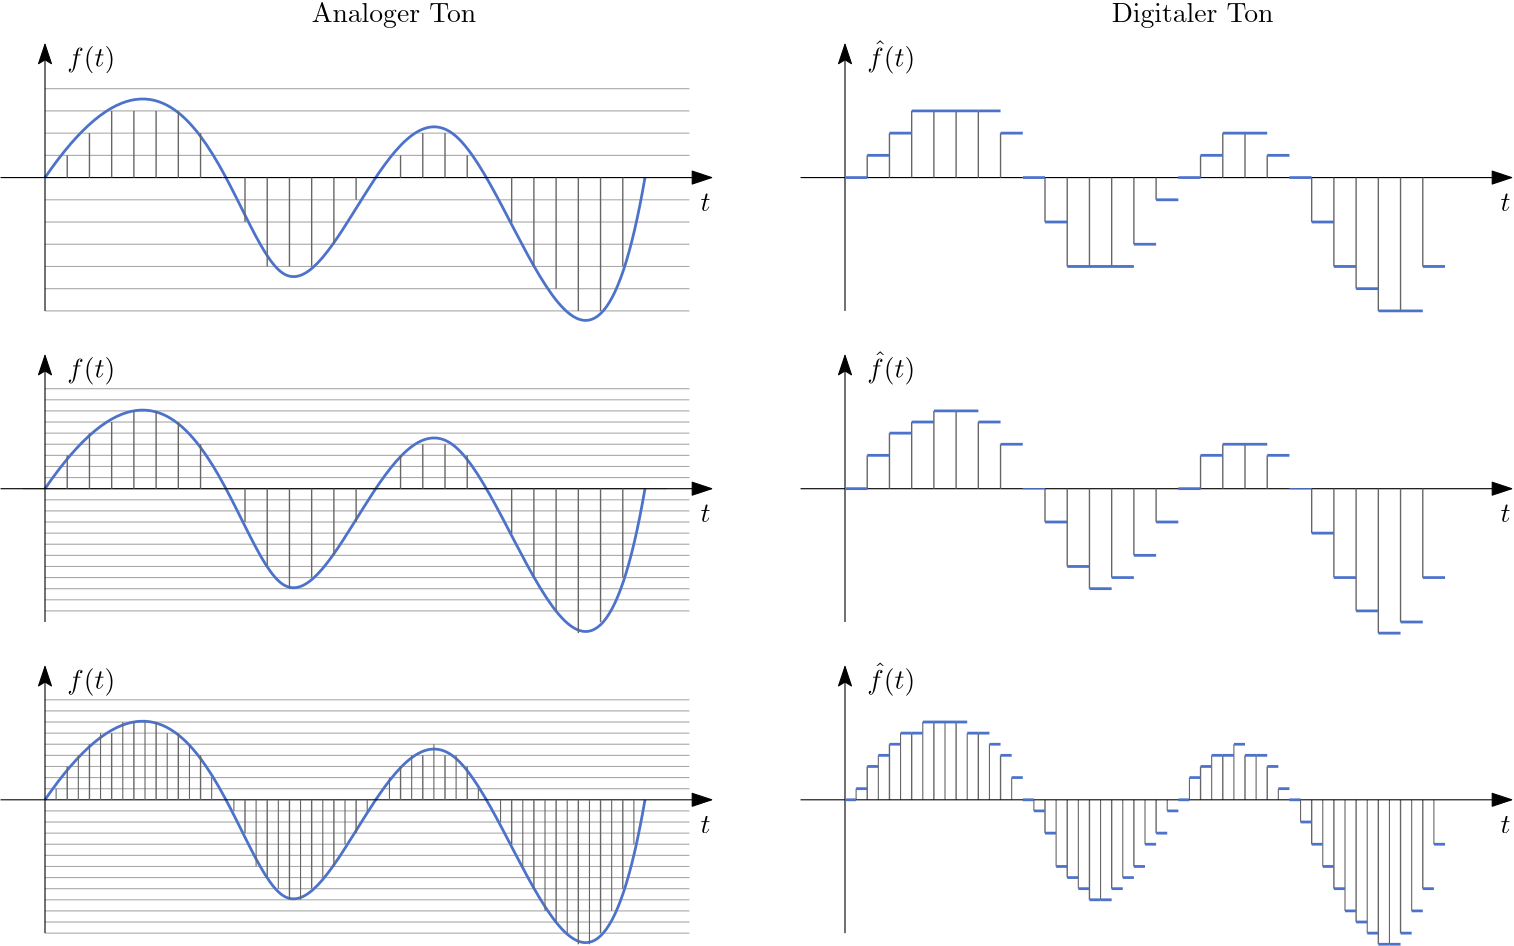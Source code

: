 <?xml version="1.0"?>
<!DOCTYPE ipe SYSTEM "ipe.dtd">
<ipe version="70212" creator="Ipe 7.2.13">
<info created="D:20210422192046" modified="D:20210422192046"/>
<ipestyle name="basic">
<symbol name="arrow/arc(spx)">
<path stroke="sym-stroke" fill="sym-stroke" pen="sym-pen">
0 0 m
-1 0.333 l
-1 -0.333 l
h
</path>
</symbol>
<symbol name="arrow/farc(spx)">
<path stroke="sym-stroke" fill="white" pen="sym-pen">
0 0 m
-1 0.333 l
-1 -0.333 l
h
</path>
</symbol>
<symbol name="arrow/ptarc(spx)">
<path stroke="sym-stroke" fill="sym-stroke" pen="sym-pen">
0 0 m
-1 0.333 l
-0.8 0 l
-1 -0.333 l
h
</path>
</symbol>
<symbol name="arrow/fptarc(spx)">
<path stroke="sym-stroke" fill="white" pen="sym-pen">
0 0 m
-1 0.333 l
-0.8 0 l
-1 -0.333 l
h
</path>
</symbol>
<symbol name="mark/circle(sx)" transformations="translations">
<path fill="sym-stroke">
0.6 0 0 0.6 0 0 e
0.4 0 0 0.4 0 0 e
</path>
</symbol>
<symbol name="mark/disk(sx)" transformations="translations">
<path fill="sym-stroke">
0.6 0 0 0.6 0 0 e
</path>
</symbol>
<symbol name="mark/fdisk(sfx)" transformations="translations">
<group>
<path fill="sym-fill">
0.5 0 0 0.5 0 0 e
</path>
<path fill="sym-stroke" fillrule="eofill">
0.6 0 0 0.6 0 0 e
0.4 0 0 0.4 0 0 e
</path>
</group>
</symbol>
<symbol name="mark/box(sx)" transformations="translations">
<path fill="sym-stroke" fillrule="eofill">
-0.6 -0.6 m
0.6 -0.6 l
0.6 0.6 l
-0.6 0.6 l
h
-0.4 -0.4 m
0.4 -0.4 l
0.4 0.4 l
-0.4 0.4 l
h
</path>
</symbol>
<symbol name="mark/square(sx)" transformations="translations">
<path fill="sym-stroke">
-0.6 -0.6 m
0.6 -0.6 l
0.6 0.6 l
-0.6 0.6 l
h
</path>
</symbol>
<symbol name="mark/fsquare(sfx)" transformations="translations">
<group>
<path fill="sym-fill">
-0.5 -0.5 m
0.5 -0.5 l
0.5 0.5 l
-0.5 0.5 l
h
</path>
<path fill="sym-stroke" fillrule="eofill">
-0.6 -0.6 m
0.6 -0.6 l
0.6 0.6 l
-0.6 0.6 l
h
-0.4 -0.4 m
0.4 -0.4 l
0.4 0.4 l
-0.4 0.4 l
h
</path>
</group>
</symbol>
<symbol name="mark/cross(sx)" transformations="translations">
<group>
<path fill="sym-stroke">
-0.43 -0.57 m
0.57 0.43 l
0.43 0.57 l
-0.57 -0.43 l
h
</path>
<path fill="sym-stroke">
-0.43 0.57 m
0.57 -0.43 l
0.43 -0.57 l
-0.57 0.43 l
h
</path>
</group>
</symbol>
<symbol name="arrow/fnormal(spx)">
<path stroke="sym-stroke" fill="white" pen="sym-pen">
0 0 m
-1 0.333 l
-1 -0.333 l
h
</path>
</symbol>
<symbol name="arrow/pointed(spx)">
<path stroke="sym-stroke" fill="sym-stroke" pen="sym-pen">
0 0 m
-1 0.333 l
-0.8 0 l
-1 -0.333 l
h
</path>
</symbol>
<symbol name="arrow/fpointed(spx)">
<path stroke="sym-stroke" fill="white" pen="sym-pen">
0 0 m
-1 0.333 l
-0.8 0 l
-1 -0.333 l
h
</path>
</symbol>
<symbol name="arrow/linear(spx)">
<path stroke="sym-stroke" pen="sym-pen">
-1 0.333 m
0 0 l
-1 -0.333 l
</path>
</symbol>
<symbol name="arrow/fdouble(spx)">
<path stroke="sym-stroke" fill="white" pen="sym-pen">
0 0 m
-1 0.333 l
-1 -0.333 l
h
-1 0 m
-2 0.333 l
-2 -0.333 l
h
</path>
</symbol>
<symbol name="arrow/double(spx)">
<path stroke="sym-stroke" fill="sym-stroke" pen="sym-pen">
0 0 m
-1 0.333 l
-1 -0.333 l
h
-1 0 m
-2 0.333 l
-2 -0.333 l
h
</path>
</symbol>
<pen name="heavier" value="0.8"/>
<pen name="fat" value="1.2"/>
<pen name="ultrafat" value="2"/>
<symbolsize name="large" value="5"/>
<symbolsize name="small" value="2"/>
<symbolsize name="tiny" value="1.1"/>
<arrowsize name="large" value="10"/>
<arrowsize name="small" value="5"/>
<arrowsize name="tiny" value="3"/>
<color name="sbblue" value="0.298 0.447 0.79"/>
<color name="sbgreen" value="0.333 0.658 0.407"/>
<color name="sborange" value="0.866 0.517 0.321"/>
<color name="sbred" value="0.768 0.305 0.321"/>
<color name="sbpurple" value="0.505 0.447 0.698"/>
<color name="red" value="1 0 0"/>
<color name="green" value="0 1 0"/>
<color name="blue" value="0 0 1"/>
<color name="yellow" value="1 1 0"/>
<color name="orange" value="1 0.647 0"/>
<color name="gold" value="1 0.843 0"/>
<color name="purple" value="0.627 0.125 0.941"/>
<color name="gray" value="0.745"/>
<color name="brown" value="0.647 0.165 0.165"/>
<color name="navy" value="0 0 0.502"/>
<color name="pink" value="1 0.753 0.796"/>
<color name="seagreen" value="0.18 0.545 0.341"/>
<color name="turquoise" value="0.251 0.878 0.816"/>
<color name="violet" value="0.933 0.51 0.933"/>
<color name="darkblue" value="0 0 0.545"/>
<color name="darkcyan" value="0 0.545 0.545"/>
<color name="darkgray" value="0.663"/>
<color name="verydarkgray" value="0.4"/>
<color name="darkgreen" value="0 0.392 0"/>
<color name="darkmagenta" value="0.545 0 0.545"/>
<color name="darkorange" value="1 0.549 0"/>
<color name="darkred" value="0.545 0 0"/>
<color name="lightblue" value="0.678 0.847 0.902"/>
<color name="lightcyan" value="0.878 1 1"/>
<color name="lightgray" value="0.827"/>
<color name="lightgreen" value="0.565 0.933 0.565"/>
<color name="lightyellow" value="1 1 0.878"/>
<dashstyle name="dashed" value="[4] 0"/>
<dashstyle name="dotted" value="[1 3] 0"/>
<dashstyle name="dash dotted" value="[4 2 1 2] 0"/>
<dashstyle name="dash dot dotted" value="[4 2 1 2 1 2] 0"/>
<textsize name="large" value="\large"/>
<textsize name="Large" value="\Large"/>
<textsize name="LARGE" value="\LARGE"/>
<textsize name="huge" value="\huge"/>
<textsize name="Huge" value="\Huge"/>
<textsize name="small" value="\small"/>
<textsize name="footnote" value="\footnotesize"/>
<textsize name="tiny" value="\tiny"/>
<textstyle name="center" begin="\begin{center}" end="\end{center}"/>
<textstyle name="itemize" begin="\begin{itemize}" end="\end{itemize}"/>
<textstyle name="item" begin="\begin{itemize}\item{}" end="\end{itemize}"/>
<gridsize name="4 pts" value="4"/>
<gridsize name="8 pts (~3 mm)" value="8"/>
<gridsize name="16 pts (~6 mm)" value="16"/>
<gridsize name="32 pts (~12 mm)" value="32"/>
<gridsize name="10 pts (~3.5 mm)" value="10"/>
<gridsize name="20 pts (~7 mm)" value="20"/>
<gridsize name="14 pts (~5 mm)" value="14"/>
<gridsize name="28 pts (~10 mm)" value="28"/>
<gridsize name="56 pts (~20 mm)" value="56"/>
<anglesize name="90 deg" value="90"/>
<anglesize name="60 deg" value="60"/>
<anglesize name="45 deg" value="45"/>
<anglesize name="30 deg" value="30"/>
<anglesize name="22.5 deg" value="22.5"/>
<opacity name="10%" value="0.1"/>
<opacity name="30%" value="0.3"/>
<opacity name="50%" value="0.5"/>
<opacity name="75%" value="0.75"/>
<tiling name="falling" angle="-60" step="4" width="1"/>
<tiling name="rising" angle="30" step="4" width="1"/>
</ipestyle>
<page>
<layer name="alpha"/>
<view layers="alpha" active="alpha"/>
<path layer="alpha" matrix="1 0 0 1 0 -224" stroke="darkgray">
16 752 m
248 752 l
</path>
<path matrix="1 0 0 1 0 -232" stroke="darkgray">
16 752 m
248 752 l
</path>
<path matrix="1 0 0 1 0 -240" stroke="darkgray">
16 752 m
248 752 l
</path>
<path matrix="1 0 0 1 0 -248" stroke="darkgray">
16 752 m
248 752 l
</path>
<path matrix="1 0 0 1 0 -264" stroke="darkgray">
16 752 m
248 752 l
</path>
<path matrix="1 0 0 1 0 -272" stroke="darkgray">
16 752 m
248 752 l
</path>
<path matrix="1 0 0 1 0 -280" stroke="darkgray">
16 752 m
248 752 l
</path>
<path matrix="1 0 0 1 0 -288" stroke="darkgray">
16 752 m
248 752 l
</path>
<path matrix="1 0 0 1 0 -296" stroke="darkgray">
16 752 m
248 752 l
</path>
<path matrix="1 0 0 1 0 -304" stroke="darkgray">
16 752 m
248 752 l
</path>
<path matrix="1 0 0 1 0 -220" stroke="darkgray">
16 752 m
248 752 l
</path>
<path matrix="1 0 0 1 0 -228" stroke="darkgray">
16 752 m
248 752 l
</path>
<path matrix="1 0 0 1 0 -236" stroke="darkgray">
16 752 m
248 752 l
</path>
<path matrix="1 0 0 1 0 -244" stroke="darkgray">
16 752 m
248 752 l
</path>
<path matrix="1 0 0 1 0 -260" stroke="darkgray">
16 752 m
248 752 l
</path>
<path matrix="1 0 0 1 0 -268" stroke="darkgray">
16 752 m
248 752 l
</path>
<path matrix="1 0 0 1 0 -276" stroke="darkgray">
16 752 m
248 752 l
</path>
<path matrix="1 0 0 1 0 -284" stroke="darkgray">
16 752 m
248 752 l
</path>
<path matrix="1 0 0 1 0 -292" stroke="darkgray">
16 752 m
248 752 l
</path>
<path matrix="1 0 0 1 0 -300" stroke="darkgray">
16 752 m
248 752 l
</path>
<path matrix="1 0 0 1 0 -252" stroke="darkgray">
16 752 m
248 752 l
</path>
<path stroke="darkgray">
16 752 m
248 752 l
</path>
<path matrix="1 0 0 1 0 -8" stroke="darkgray">
16 752 m
248 752 l
</path>
<path matrix="1 0 0 1 0 -16" stroke="darkgray">
16 752 m
248 752 l
</path>
<path matrix="1 0 0 1 0 -24" stroke="darkgray">
16 752 m
248 752 l
</path>
<path matrix="1 0 0 1 0 -40" stroke="darkgray">
16 752 m
248 752 l
</path>
<path matrix="1 0 0 1 0 -48" stroke="darkgray">
16 752 m
248 752 l
</path>
<path matrix="1 0 0 1 0 -56" stroke="darkgray">
16 752 m
248 752 l
</path>
<path matrix="1 0 0 1 0 -64" stroke="darkgray">
16 752 m
248 752 l
</path>
<path matrix="1 0 0 1 0 -72" stroke="darkgray">
16 752 m
248 752 l
</path>
<path matrix="1 0 0 1 0 -80" stroke="darkgray">
16 752 m
248 752 l
</path>
<path matrix="1 0 0 1 0 -112" stroke="darkgray">
16 752 m
248 752 l
</path>
<path matrix="1 0 0 1 0 -120" stroke="darkgray">
16 752 m
248 752 l
</path>
<path matrix="1 0 0 1 0 -128" stroke="darkgray">
16 752 m
248 752 l
</path>
<path matrix="1 0 0 1 0 -136" stroke="darkgray">
16 752 m
248 752 l
</path>
<path matrix="1 0 0 1 0 -152" stroke="darkgray">
16 752 m
248 752 l
</path>
<path matrix="1 0 0 1 0 -160" stroke="darkgray">
16 752 m
248 752 l
</path>
<path matrix="1 0 0 1 0 -168" stroke="darkgray">
16 752 m
248 752 l
</path>
<path matrix="1 0 0 1 0 -176" stroke="darkgray">
16 752 m
248 752 l
</path>
<path matrix="1 0 0 1 0 -184" stroke="darkgray">
16 752 m
248 752 l
</path>
<path matrix="1 0 0 1 -8 -144" stroke="darkgray">
16 752 m
248 752 l
</path>
<path matrix="1 0 0 1 0 -108" stroke="darkgray">
16 752 m
248 752 l
</path>
<path matrix="1 0 0 1 0 -116" stroke="darkgray">
16 752 m
248 752 l
</path>
<path matrix="1 0 0 1 0 -124" stroke="darkgray">
16 752 m
248 752 l
</path>
<path matrix="1 0 0 1 0 -132" stroke="darkgray">
16 752 m
248 752 l
</path>
<path matrix="1 0 0 1 0 -148" stroke="darkgray">
16 752 m
248 752 l
</path>
<path matrix="1 0 0 1 0 -156" stroke="darkgray">
16 752 m
248 752 l
</path>
<path matrix="1 0 0 1 0 -164" stroke="darkgray">
16 752 m
248 752 l
</path>
<path matrix="1 0 0 1 0 -172" stroke="darkgray">
16 752 m
248 752 l
</path>
<path matrix="1 0 0 1 0 -180" stroke="darkgray">
16 752 m
248 752 l
</path>
<path matrix="1 0 0 1 0 -188" stroke="darkgray">
16 752 m
248 752 l
</path>
<path matrix="1 0 0 1 0 -140" stroke="darkgray">
16 752 m
248 752 l
</path>
<path matrix="1 0 0 1 0 -112" stroke="sbblue" pen="1">
16 720 m
68 796
100 596
160 832
212 604
232 720 c
</path>
<path matrix="1 0 0 1 -64 -112" stroke="black" arrow="ptarc/normal">
80 672 m
80 768 l
</path>
<text matrix="1 0 0 1 -136 -112" transformations="translations" pos="388 708" stroke="black" type="label" width="3.598" height="6.128" depth="0" valign="baseline" style="math">t</text>
<text matrix="1 0 0 1 -64 -128" transformations="translations" pos="88 776" stroke="black" type="label" width="17.296" height="7.473" depth="2.49" valign="baseline" style="math">f(t)</text>
<path matrix="1 0 0 1 0 -112" stroke="black" arrow="normal/normal">
0 720 m
256 720 l
</path>
<path matrix="1 0 0 1 224 -112" stroke="black" arrow="ptarc/normal">
80 672 m
80 768 l
</path>
<text matrix="1 0 0 1 152 -112" transformations="translations" pos="388 708" stroke="black" type="label" width="3.598" height="6.128" depth="0" valign="baseline" style="math">t</text>
<text matrix="1 0 0 1 224 -128" transformations="translations" pos="88 776" stroke="black" type="label" width="17.296" height="9.548" depth="2.49" valign="baseline" style="math">\hat{f}(t)</text>
<path matrix="1 0 0 1 288 -112" stroke="black" arrow="normal/normal">
0 720 m
256 720 l
</path>
<text matrix="1 0 0 1 40 0" transformations="translations" pos="72 776" stroke="black" type="label" width="59.25" height="6.926" depth="1.93" valign="baseline">Analoger Ton</text>
<text matrix="1 0 0 1 328 0" transformations="translations" pos="72 776" stroke="black" type="label" width="58.282" height="6.926" depth="1.93" valign="baseline">Digitaler Ton</text>
<path matrix="1 0 0 1 0 -112" stroke="verydarkgray" pen="0.5">
24 720 m
24 732 l
</path>
<path matrix="1 0 0 1 0 -112" stroke="verydarkgray" pen="0.5">
32 720 m
32 740 l
</path>
<path matrix="1 0 0 1 0 -112" stroke="verydarkgray" pen="0.5">
40 720 m
40 744 l
</path>
<path matrix="1 0 0 1 0 -112" stroke="verydarkgray" pen="0.5">
48 720 m
48 748 l
</path>
<path matrix="1 0 0 1 0 -112" stroke="verydarkgray" pen="0.5">
56 720 m
56 748 l
</path>
<path matrix="1 0 0 1 0 -112" stroke="verydarkgray" pen="0.5">
64 720 m
64 744 l
</path>
<path matrix="1 0 0 1 0 -112" stroke="verydarkgray" pen="0.5">
72 720 m
72 736 l
</path>
<path matrix="1 0 0 1 0 -112" stroke="verydarkgray" cap="1">
80 720 m
80 720 l
</path>
<path matrix="1 0 0 1 0 -112" stroke="verydarkgray" pen="0.5">
88 720 m
88 708 l
</path>
<path matrix="1 0 0 1 0 -112" stroke="verydarkgray" pen="0.5">
96 720 m
96 692 l
</path>
<path matrix="1 0 0 1 0 -112" stroke="verydarkgray" pen="0.5">
104 720 m
104 684 l
</path>
<path matrix="1 0 0 1 0 -112" stroke="verydarkgray" pen="0.5">
112 720 m
112 688 l
</path>
<path matrix="1 0 0 1 0 -112" stroke="verydarkgray" pen="0.5">
120 720 m
120 696 l
</path>
<path matrix="1 0 0 1 0 -112" stroke="verydarkgray" pen="0.5">
128 720 m
128 708 l
</path>
<path matrix="1 0 0 1 0 -112" stroke="verydarkgray" pen="0.5">
144 720 m
144 732 l
</path>
<path matrix="1 0 0 1 0 -112" stroke="verydarkgray" pen="0.5">
152 720 m
152 736 l
</path>
<path matrix="1 0 0 1 0 -112" stroke="verydarkgray" pen="0.5">
160 720 m
160 736 l
</path>
<path matrix="1 0 0 1 0 -112" stroke="verydarkgray" pen="0.5">
168 720 m
168 732 l
</path>
<path matrix="1 0 0 1 0 -112" stroke="verydarkgray" pen="0.5">
184 720 m
184 704 l
</path>
<path matrix="1 0 0 1 0 -112" stroke="verydarkgray" pen="0.5">
192 720 m
192 688 l
</path>
<path matrix="1 0 0 1 0 -112" stroke="verydarkgray" pen="0.5">
200 720 m
200 676 l
</path>
<path matrix="1 0 0 1 0 -112" stroke="verydarkgray" pen="0.5">
208 720 m
208 668 l
</path>
<path matrix="1 0 0 1 0 -112" stroke="verydarkgray" pen="0.5">
216 720 m
216 672 l
</path>
<path matrix="1 0 0 1 0 -112" stroke="verydarkgray" pen="0.5">
224 720 m
224 688 l
</path>
<path matrix="1 0 0 1 288 -112" stroke="verydarkgray" pen="0.5">
24 720 m
24 732 l
</path>
<path matrix="1 0 0 1 288 -112" stroke="verydarkgray" pen="0.5">
32 720 m
32 740 l
</path>
<path matrix="1 0 0 1 288 -112" stroke="verydarkgray" pen="0.5">
40 720 m
40 744 l
</path>
<path matrix="1 0 0 1 288 -112" stroke="verydarkgray" pen="0.5">
48 720 m
48 748 l
</path>
<path matrix="1 0 0 1 288 -112" stroke="verydarkgray" pen="0.5">
56 720 m
56 748 l
</path>
<path matrix="1 0 0 1 288 -112" stroke="verydarkgray" pen="0.5">
64 720 m
64 744 l
</path>
<path matrix="1 0 0 1 288 -112" stroke="verydarkgray" pen="0.5">
72 720 m
72 736 l
</path>
<path matrix="1 0 0 1 288 -112" stroke="verydarkgray" pen="0.5">
88 720 m
88 708 l
</path>
<path matrix="1 0 0 1 288 -112" stroke="verydarkgray" pen="0.5">
96 720 m
96 692 l
</path>
<path matrix="1 0 0 1 288 -112" stroke="verydarkgray" pen="0.5">
104 720 m
104 684 l
</path>
<path matrix="1 0 0 1 288 -112" stroke="verydarkgray" pen="0.5">
112 720 m
112 688 l
</path>
<path matrix="1 0 0 1 288 -112" stroke="verydarkgray" pen="0.5">
120 720 m
120 696 l
</path>
<path matrix="1 0 0 1 288 -112" stroke="verydarkgray" pen="0.5">
128 720 m
128 708 l
</path>
<path matrix="1 0 0 1 288 -112" stroke="verydarkgray" pen="0.5">
144 720 m
144 732 l
</path>
<path matrix="1 0 0 1 288 -112" stroke="verydarkgray" pen="0.5">
152 720 m
152 736 l
</path>
<path matrix="1 0 0 1 288 -112" stroke="verydarkgray" pen="0.5">
160 720 m
160 736 l
</path>
<path matrix="1 0 0 1 288 -112" stroke="verydarkgray" pen="0.5">
168 720 m
168 732 l
</path>
<path matrix="1 0 0 1 288 -112" stroke="verydarkgray" pen="0.5">
184 720 m
184 704 l
</path>
<path matrix="1 0 0 1 288 -112" stroke="verydarkgray" pen="0.5">
192 720 m
192 688 l
</path>
<path matrix="1 0 0 1 288 -112" stroke="verydarkgray" pen="0.5">
200 720 m
200 676 l
</path>
<path matrix="1 0 0 1 288 -112" stroke="verydarkgray" pen="0.5">
208 720 m
208 668 l
</path>
<path matrix="1 0 0 1 288 -112" stroke="verydarkgray" pen="0.5">
216 720 m
216 672 l
</path>
<path matrix="1 0 0 1 288 -112" stroke="verydarkgray" pen="0.5">
224 720 m
224 688 l
</path>
<path matrix="1 0 0 1 0 -112" stroke="sbblue" pen="1">
304 720 m
312 720 l
</path>
<path matrix="1 0 0 1 0 -112" stroke="sbblue" pen="1">
312 732 m
320 732 l
</path>
<path matrix="1 0 0 1 0 -112" stroke="sbblue" pen="1">
320 740 m
328 740 l
</path>
<path matrix="1 0 0 1 0 -112" stroke="sbblue" pen="1">
328 744 m
336 744 l
</path>
<path matrix="1 0 0 1 0 -112" stroke="sbblue" pen="1">
336 748 m
344 748 l
</path>
<path matrix="1 0 0 1 0 -112" stroke="sbblue" pen="1">
344 748 m
352 748 l
</path>
<path matrix="1 0 0 1 0 -112" stroke="sbblue" pen="1">
352 744 m
360 744 l
</path>
<path matrix="1 0 0 1 0 -112" stroke="sbblue" pen="1">
360 736 m
368 736 l
</path>
<path matrix="1 0 0 1 0 -112" stroke="sbblue">
368 720 m
376 720 l
</path>
<path matrix="1 0 0 1 0 -112" stroke="sbblue" pen="1">
376 708 m
384 708 l
</path>
<path matrix="1 0 0 1 0 -112" stroke="sbblue" pen="1">
384 692 m
392 692 l
</path>
<path matrix="1 0 0 1 0 -112" stroke="sbblue" pen="1">
392 684 m
400 684 l
</path>
<path matrix="1 0 0 1 0 -112" stroke="sbblue" pen="1">
400 688 m
408 688 l
</path>
<path matrix="1 0 0 1 0 -112" stroke="sbblue" pen="1">
408 696 m
416 696 l
</path>
<path matrix="1 0 0 1 0 -112" stroke="sbblue" pen="1">
416 708 m
424 708 l
</path>
<path matrix="1 0 0 1 0 -112" stroke="sbblue" pen="1">
424 720 m
432 720 l
</path>
<path matrix="1 0 0 1 0 -112" stroke="sbblue" pen="1">
432 732 m
440 732 l
</path>
<path matrix="1 0 0 1 0 -112" stroke="sbblue" pen="1">
440 736 m
448 736 l
</path>
<path matrix="1 0 0 1 0 -112" stroke="sbblue" pen="1">
448 736 m
456 736 l
</path>
<path matrix="1 0 0 1 0 -112" stroke="sbblue" pen="1">
456 732 m
464 732 l
</path>
<path matrix="1 0 0 1 0 -112" stroke="sbblue">
464 720 m
472 720 l
</path>
<path matrix="1 0 0 1 0 -112" stroke="sbblue" pen="1">
472 704 m
480 704 l
</path>
<path matrix="1 0 0 1 0 -112" stroke="sbblue" pen="1">
480 688 m
488 688 l
</path>
<path matrix="1 0 0 1 0 -112" stroke="sbblue" pen="1">
488 676 m
496 676 l
</path>
<path matrix="1 0 0 1 0 -112" stroke="sbblue" pen="1">
496 668 m
504 668 l
</path>
<path matrix="1 0 0 1 0 -112" stroke="sbblue" pen="1">
504 672 m
512 672 l
512 672 l
</path>
<path matrix="1 0 0 1 0 -112" stroke="sbblue" pen="1">
512 688 m
520 688 l
</path>
<path matrix="1 0 0 1 0 -224" stroke="sbblue" pen="1">
16 720 m
68 796
100 596
160 832
212 604
232 720 c
</path>
<path matrix="1 0 0 1 -64 -224" stroke="black" arrow="ptarc/normal">
80 672 m
80 768 l
</path>
<text matrix="1 0 0 1 -136 -224" transformations="translations" pos="388 708" stroke="black" type="label" width="3.598" height="6.128" depth="0" valign="baseline" style="math">t</text>
<text matrix="1 0 0 1 -64 -240" transformations="translations" pos="88 776" stroke="black" type="label" width="17.296" height="7.473" depth="2.49" valign="baseline" style="math">f(t)</text>
<path matrix="1 0 0 1 0 -224" stroke="black" arrow="normal/normal">
0 720 m
256 720 l
</path>
<path matrix="1 0 0 1 0 -224" stroke="verydarkgray" pen="0.5">
24 720 m
24 732 l
</path>
<path matrix="1 0 0 1 0 -224" stroke="verydarkgray" pen="0.5">
32 720 m
32 740 l
</path>
<path matrix="1 0 0 1 0 -224" stroke="verydarkgray" pen="0.5">
40 720 m
40 744 l
</path>
<path matrix="1 0 0 1 0 -224" stroke="verydarkgray" pen="0.5">
48 720 m
48 748 l
</path>
<path matrix="1 0 0 1 0 -224" stroke="verydarkgray" pen="0.5">
56 720 m
56 748 l
</path>
<path matrix="1 0 0 1 0 -224" stroke="verydarkgray" pen="0.5">
64 720 m
64 744 l
</path>
<path matrix="1 0 0 1 0 -224" stroke="verydarkgray" pen="0.5">
72 720 m
72 736 l
</path>
<path matrix="1 0 0 1 0 -224" stroke="verydarkgray" cap="1">
80 720 m
80 720 l
</path>
<path matrix="1 0 0 1 0 -224" stroke="verydarkgray" pen="0.5">
88 720 m
88 708 l
</path>
<path matrix="1 0 0 1 0 -224" stroke="verydarkgray" pen="0.5">
96 720 m
96 692 l
</path>
<path matrix="1 0 0 1 0 -224" stroke="verydarkgray" pen="0.5">
104 720 m
104 684 l
</path>
<path matrix="1 0 0 1 0 -224" stroke="verydarkgray" pen="0.5">
112 720 m
112 688 l
</path>
<path matrix="1 0 0 1 0 -224" stroke="verydarkgray" pen="0.5">
120 720 m
120 696 l
</path>
<path matrix="1 0 0 1 0 -224" stroke="verydarkgray" pen="0.5">
128 720 m
128 708 l
</path>
<path matrix="1 0 0 1 0 -224" stroke="verydarkgray" pen="0.5">
144 720 m
144 732 l
</path>
<path matrix="1 0 0 1 0 -224" stroke="verydarkgray" pen="0.5">
152 720 m
152 736 l
</path>
<path matrix="1 0 0 1 0 -224" stroke="verydarkgray" pen="0.5">
160 720 m
160 736 l
</path>
<path matrix="1 0 0 1 0 -224" stroke="verydarkgray" pen="0.5">
168 720 m
168 732 l
</path>
<path matrix="1 0 0 1 0 -224" stroke="verydarkgray" pen="0.5">
184 720 m
184 704 l
</path>
<path matrix="1 0 0 1 0 -224" stroke="verydarkgray" pen="0.5">
192 720 m
192 688 l
</path>
<path matrix="1 0 0 1 0 -224" stroke="verydarkgray" pen="0.5">
200 720 m
200 676 l
</path>
<path matrix="1 0 0 1 0 -224" stroke="verydarkgray" pen="0.5">
208 720 m
208 668 l
</path>
<path matrix="1 0 0 1 0 -224" stroke="verydarkgray" pen="0.5">
216 720 m
216 672 l
</path>
<path matrix="1 0 0 1 0 -224" stroke="verydarkgray" pen="0.5">
224 720 m
224 688 l
</path>
<path matrix="1 0 0 1 0 -112" stroke="verydarkgray">
20 608 m
20 612 l
</path>
<path matrix="1 0 0 1 0 -112" stroke="verydarkgray">
28 608 m
28 624 l
</path>
<path matrix="1 0 0 1 0 -112" stroke="verydarkgray">
36 608 m
36 632 l
</path>
<path matrix="1 0 0 1 0 -112" stroke="verydarkgray">
44 608 m
44 636 l
</path>
<path matrix="1 0 0 1 0 -112" stroke="verydarkgray">
52 608 m
52 636 l
</path>
<path matrix="1 0 0 1 0 -112" stroke="verydarkgray">
60 608 m
60 632 l
</path>
<path matrix="1 0 0 1 0 -112" stroke="verydarkgray">
68 608 m
68 628 l
</path>
<path matrix="1 0 0 1 0 -112" stroke="verydarkgray">
76 608 m
76 616 l
</path>
<path matrix="1 0 0 1 0 -112" stroke="verydarkgray">
84 608 m
84 604 l
</path>
<path matrix="1 0 0 1 0 -112" stroke="verydarkgray">
92 608 m
92 584 l
</path>
<path matrix="1 0 0 1 0 -112" stroke="verydarkgray">
100 608 m
100 576 l
</path>
<path matrix="1 0 0 1 0 -112" stroke="verydarkgray">
108 608 m
108 572 l
</path>
<path matrix="1 0 0 1 0 -112" stroke="verydarkgray">
116 608 m
116 580 l
</path>
<path matrix="1 0 0 1 0 -112" stroke="verydarkgray">
124 608 m
124 592 l
</path>
<path matrix="1 0 0 1 0 -112" stroke="verydarkgray">
132 608 m
132 604 l
</path>
<path matrix="1 0 0 1 0 -112" stroke="verydarkgray">
140 608 m
140 616 l
</path>
<path matrix="1 0 0 1 0 -112" stroke="verydarkgray">
148 608 m
148 624 l
</path>
<path matrix="1 0 0 1 0 -112" stroke="verydarkgray">
156 608 m
156 628 l
</path>
<path matrix="1 0 0 1 0 -112" stroke="verydarkgray">
164 608 m
164 624 l
</path>
<path matrix="1 0 0 1 0 -112" stroke="verydarkgray">
172 608 m
172 612 l
</path>
<path matrix="1 0 0 1 0 -112" stroke="verydarkgray">
180 608 m
180 600 l
</path>
<path matrix="1 0 0 1 0 -112" stroke="verydarkgray">
188 608 m
188 584 l
</path>
<path matrix="1 0 0 1 0 -112" stroke="verydarkgray">
196 608 m
196 568 l
</path>
<path matrix="1 0 0 1 0 -112" stroke="verydarkgray">
204 608 m
204 560 l
</path>
<path matrix="1 0 0 1 0 -112" stroke="verydarkgray">
212 608 m
212 556 l
</path>
<path matrix="1 0 0 1 0 -112" stroke="verydarkgray">
220 608 m
220 568 l
</path>
<path matrix="1 0 0 1 0 -112" stroke="verydarkgray">
228 608 m
228 592 l
</path>
<path matrix="1 0 0 1 224 -224" stroke="black" arrow="ptarc/normal">
80 672 m
80 768 l
</path>
<text matrix="1 0 0 1 152 -224" transformations="translations" pos="388 708" stroke="black" type="label" width="3.598" height="6.128" depth="0" valign="baseline" style="math">t</text>
<text matrix="1 0 0 1 224 -240" transformations="translations" pos="88 776" stroke="black" type="label" width="17.296" height="9.548" depth="2.49" valign="baseline" style="math">\hat{f}(t)</text>
<path matrix="1 0 0 1 288 -224" stroke="verydarkgray" pen="0.5">
24 720 m
24 732 l
</path>
<path matrix="1 0 0 1 288 -224" stroke="verydarkgray" pen="0.5">
32 720 m
32 740 l
</path>
<path matrix="1 0 0 1 288 -224" stroke="verydarkgray" pen="0.5">
40 720 m
40 744 l
</path>
<path matrix="1 0 0 1 288 -224" stroke="verydarkgray" pen="0.5">
48 720 m
48 748 l
</path>
<path matrix="1 0 0 1 288 -224" stroke="verydarkgray" pen="0.5">
56 720 m
56 748 l
</path>
<path matrix="1 0 0 1 288 -224" stroke="verydarkgray" pen="0.5">
64 720 m
64 744 l
</path>
<path matrix="1 0 0 1 288 -224" stroke="verydarkgray" pen="0.5">
72 720 m
72 736 l
</path>
<path matrix="1 0 0 1 288 -224" stroke="verydarkgray" cap="1">
80 720 m
80 720 l
</path>
<path matrix="1 0 0 1 288 -224" stroke="verydarkgray" pen="0.5">
88 720 m
88 708 l
</path>
<path matrix="1 0 0 1 288 -224" stroke="verydarkgray" pen="0.5">
96 720 m
96 692 l
</path>
<path matrix="1 0 0 1 288 -224" stroke="verydarkgray" pen="0.5">
104 720 m
104 684 l
</path>
<path matrix="1 0 0 1 288 -224" stroke="verydarkgray" pen="0.5">
112 720 m
112 688 l
</path>
<path matrix="1 0 0 1 288 -224" stroke="verydarkgray" pen="0.5">
120 720 m
120 696 l
</path>
<path matrix="1 0 0 1 288 -224" stroke="verydarkgray" pen="0.5">
128 720 m
128 708 l
</path>
<path matrix="1 0 0 1 288 -224" stroke="verydarkgray" pen="0.5">
144 720 m
144 732 l
</path>
<path matrix="1 0 0 1 288 -224" stroke="verydarkgray" pen="0.5">
152 720 m
152 736 l
</path>
<path matrix="1 0 0 1 288 -224" stroke="verydarkgray" pen="0.5">
160 720 m
160 736 l
</path>
<path matrix="1 0 0 1 288 -224" stroke="verydarkgray" pen="0.5">
168 720 m
168 732 l
</path>
<path matrix="1 0 0 1 288 -224" stroke="verydarkgray" pen="0.5">
184 720 m
184 704 l
</path>
<path matrix="1 0 0 1 288 -224" stroke="verydarkgray" pen="0.5">
192 720 m
192 688 l
</path>
<path matrix="1 0 0 1 288 -224" stroke="verydarkgray" pen="0.5">
200 720 m
200 676 l
</path>
<path matrix="1 0 0 1 288 -224" stroke="verydarkgray" pen="0.5">
208 720 m
208 668 l
</path>
<path matrix="1 0 0 1 288 -224" stroke="verydarkgray" pen="0.5">
216 720 m
216 672 l
</path>
<path matrix="1 0 0 1 288 -224" stroke="verydarkgray" pen="0.5">
224 720 m
224 688 l
</path>
<path matrix="1 0 0 1 288 -112" stroke="verydarkgray">
20 608 m
20 612 l
</path>
<path matrix="1 0 0 1 288 -112" stroke="verydarkgray">
28 608 m
28 624 l
</path>
<path matrix="1 0 0 1 288 -112" stroke="verydarkgray">
36 608 m
36 632 l
</path>
<path matrix="1 0 0 1 288 -112" stroke="verydarkgray">
44 608 m
44 636 l
</path>
<path matrix="1 0 0 1 288 -112" stroke="verydarkgray">
52 608 m
52 636 l
</path>
<path matrix="1 0 0 1 288 -112" stroke="verydarkgray">
60 608 m
60 632 l
</path>
<path matrix="1 0 0 1 288 -112" stroke="verydarkgray">
68 608 m
68 628 l
</path>
<path matrix="1 0 0 1 288 -112" stroke="verydarkgray">
76 608 m
76 616 l
</path>
<path matrix="1 0 0 1 288 -112" stroke="verydarkgray">
84 608 m
84 604 l
</path>
<path matrix="1 0 0 1 288 -112" stroke="verydarkgray">
92 608 m
92 584 l
</path>
<path matrix="1 0 0 1 288 -112" stroke="verydarkgray">
100 608 m
100 576 l
</path>
<path matrix="1 0 0 1 288 -112" stroke="verydarkgray">
108 608 m
108 572 l
</path>
<path matrix="1 0 0 1 288 -112" stroke="verydarkgray">
116 608 m
116 580 l
</path>
<path matrix="1 0 0 1 288 -112" stroke="verydarkgray">
124 608 m
124 592 l
</path>
<path matrix="1 0 0 1 288 -112" stroke="verydarkgray">
132 608 m
132 604 l
</path>
<path matrix="1 0 0 1 288 -112" stroke="verydarkgray">
140 608 m
140 616 l
</path>
<path matrix="1 0 0 1 288 -112" stroke="verydarkgray">
148 608 m
148 624 l
</path>
<path matrix="1 0 0 1 288 -112" stroke="verydarkgray">
156 608 m
156 628 l
</path>
<path matrix="1 0 0 1 288 -112" stroke="verydarkgray">
164 608 m
164 624 l
</path>
<path matrix="1 0 0 1 288 -112" stroke="verydarkgray">
172 608 m
172 612 l
</path>
<path matrix="1 0 0 1 288 -112" stroke="verydarkgray">
180 608 m
180 600 l
</path>
<path matrix="1 0 0 1 288 -112" stroke="verydarkgray">
188 608 m
188 584 l
</path>
<path matrix="1 0 0 1 288 -112" stroke="verydarkgray">
196 608 m
196 568 l
</path>
<path matrix="1 0 0 1 288 -112" stroke="verydarkgray">
204 608 m
204 560 l
</path>
<path matrix="1 0 0 1 288 -112" stroke="verydarkgray">
212 608 m
212 556 l
</path>
<path matrix="1 0 0 1 288 -112" stroke="verydarkgray">
220 608 m
220 568 l
</path>
<path matrix="1 0 0 1 288 -112" stroke="verydarkgray">
228 608 m
228 592 l
</path>
<path matrix="1 0 0 1 288 -224" stroke="black" arrow="normal/normal">
0 720 m
256 720 l
</path>
<path matrix="1 0 0 1 0 -112" stroke="sbblue" pen="1">
304 608 m
308 608 l
</path>
<path matrix="1 0 0 1 0 -112" stroke="sbblue" pen="1">
308 612 m
312 612 l
</path>
<path matrix="1 0 0 1 0 -112" stroke="sbblue" pen="1">
312 620 m
316 620 l
</path>
<path matrix="1 0 0 1 0 -112" stroke="sbblue" pen="1">
316 624 m
320 624 l
</path>
<path matrix="1 0 0 1 0 -112" stroke="sbblue" pen="1">
320 628 m
324 628 l
</path>
<path matrix="1 0 0 1 0 -112" stroke="sbblue" pen="1">
324 632 m
328 632 l
</path>
<path matrix="1 0 0 1 0 -112" stroke="sbblue" pen="1">
328 632 m
332 632 l
</path>
<path matrix="1 0 0 1 0 -112" stroke="sbblue" pen="1">
332 636 m
336 636 l
</path>
<path matrix="1 0 0 1 0 -112" stroke="sbblue" pen="1">
336 636 m
340 636 l
</path>
<path matrix="1 0 0 1 0 -112" stroke="sbblue" pen="1">
340 636 m
344 636 l
</path>
<path matrix="1 0 0 1 0 -112" stroke="sbblue" pen="1">
344 636 m
348 636 l
</path>
<path matrix="1 0 0 1 0 -112" stroke="sbblue" pen="1">
348 632 m
352 632 l
</path>
<path matrix="1 0 0 1 0 -112" stroke="sbblue" pen="1">
352 632 m
356 632 l
</path>
<path matrix="1 0 0 1 0 -112" stroke="sbblue" pen="1">
356 628 m
360 628 l
</path>
<path matrix="1 0 0 1 0 -112" stroke="sbblue" pen="1">
360 624 m
364 624 l
</path>
<path matrix="1 0 0 1 0 -112" stroke="sbblue" pen="1">
364 616 m
368 616 l
</path>
<path matrix="1 0 0 1 0 -112" stroke="sbblue" pen="1">
372 604 m
376 604 l
</path>
<path matrix="1 0 0 1 0 -112" stroke="sbblue" pen="1">
376 596 m
380 596 l
</path>
<path matrix="1 0 0 1 0 -112" stroke="sbblue" pen="1">
380 584 m
384 584 l
</path>
<path matrix="1 0 0 1 0 -112" stroke="sbblue" pen="1">
384 580 m
388 580 l
</path>
<path matrix="1 0 0 1 0 -112" stroke="sbblue" pen="1">
388 576 m
392 576 l
</path>
<path matrix="1 0 0 1 0 -112" stroke="sbblue" pen="1">
392 572 m
396 572 l
</path>
<path matrix="1 0 0 1 0 -112" stroke="sbblue" pen="1">
396 572 m
400 572 l
</path>
<path matrix="1 0 0 1 0 -112" stroke="sbblue" pen="1">
400 576 m
404 576 l
</path>
<path matrix="1 0 0 1 0 -112" stroke="sbblue" pen="1">
404 580 m
408 580 l
</path>
<path matrix="1 0 0 1 0 -112" stroke="sbblue" pen="1">
408 584 m
412 584 l
</path>
<path matrix="1 0 0 1 0 -112" stroke="sbblue" pen="1">
412 592 m
416 592 l
</path>
<path matrix="1 0 0 1 0 -112" stroke="sbblue" pen="1">
416 596 m
420 596 l
</path>
<path matrix="1 0 0 1 0 -112" stroke="sbblue" pen="1">
420 604 m
424 604 l
</path>
<path matrix="1 0 0 1 0 -112" stroke="sbblue" pen="1">
424 608 m
428 608 l
</path>
<path matrix="1 0 0 1 0 -112" stroke="sbblue" pen="1">
428 616 m
432 616 l
</path>
<path matrix="1 0 0 1 0 -112" stroke="sbblue" pen="1">
432 620 m
436 620 l
</path>
<path matrix="1 0 0 1 0 -112" stroke="sbblue" pen="1">
436 624 m
440 624 l
</path>
<path matrix="1 0 0 1 0 -112" stroke="sbblue" pen="1">
440 624 m
444 624 l
</path>
<path matrix="1 0 0 1 0 -112" stroke="sbblue" pen="1">
444 628 m
448 628 l
</path>
<path matrix="1 0 0 1 0 -112" stroke="sbblue" pen="1">
448 624 m
452 624 l
</path>
<path matrix="1 0 0 1 0 -112" stroke="sbblue" pen="1">
452 624 m
456 624 l
</path>
<path matrix="1 0 0 1 0 -112" stroke="sbblue" pen="1">
456 620 m
460 620 l
</path>
<path matrix="1 0 0 1 0 -112" stroke="sbblue" pen="1">
460 612 m
464 612 l
</path>
<path matrix="1 0 0 1 0 -112" stroke="sbblue" pen="1">
468 600 m
472 600 l
</path>
<path matrix="1 0 0 1 0 -112" stroke="sbblue" pen="1">
464 608 m
468 608 l
</path>
<path matrix="1 0 0 1 0 -112" stroke="sbblue" pen="1">
472 592 m
476 592 l
</path>
<path matrix="1 0 0 1 0 -112" stroke="sbblue" pen="1">
476 584 m
480 584 l
</path>
<path matrix="1 0 0 1 0 -112" stroke="sbblue" pen="1">
480 576 m
484 576 l
</path>
<path matrix="1 0 0 1 0 -112" stroke="sbblue" pen="1">
484 568 m
488 568 l
</path>
<path matrix="1 0 0 1 0 -112" stroke="sbblue" pen="1">
488 564 m
492 564 l
</path>
<path matrix="1 0 0 1 0 -112" stroke="sbblue" pen="1">
492 560 m
496 560 l
</path>
<path matrix="1 0 0 1 0 -112" stroke="sbblue" pen="1">
496 556 m
500 556 l
</path>
<path matrix="1 0 0 1 0 -112" stroke="sbblue" pen="1">
500 556 m
504 556 l
</path>
<path matrix="1 0 0 1 0 -112" stroke="sbblue" pen="1">
504 560 m
508 560 l
</path>
<path matrix="1 0 0 1 0 -112" stroke="sbblue" pen="1">
508 568 m
512 568 l
</path>
<path matrix="1 0 0 1 0 -112" stroke="sbblue" pen="1">
512 576 m
516 576 l
</path>
<path matrix="1 0 0 1 0 -112" stroke="sbblue" pen="1">
516 592 m
520 592 l
</path>
<path matrix="1 0 0 1 0 -112" stroke="sbblue" pen="1">
368 608 m
372 608 l
</path>
<path stroke="sbblue" pen="1">
16 720 m
68 796
100 596
160 832
212 604
232 720 c
</path>
<path matrix="1 0 0 1 -64 0" stroke="black" arrow="ptarc/normal">
80 672 m
80 768 l
</path>
<text matrix="1 0 0 1 -136 0" transformations="translations" pos="388 708" stroke="black" type="label" width="3.598" height="6.128" depth="0" valign="baseline" style="math">t</text>
<text matrix="1 0 0 1 -64 -16" transformations="translations" pos="88 776" stroke="black" type="label" width="17.296" height="7.473" depth="2.49" valign="baseline" style="math">f(t)</text>
<path stroke="black" arrow="normal/normal">
0 720 m
256 720 l
</path>
<path stroke="verydarkgray" cap="1">
80 720 m
80 720 l
</path>
<path stroke="verydarkgray" pen="0.5">
24 720 m
24 728 l
</path>
<path stroke="verydarkgray" pen="0.5">
32 720 m
32 736 l
</path>
<path stroke="verydarkgray" pen="0.5">
40 720 m
40 744 l
</path>
<path stroke="verydarkgray" pen="0.5">
48 720 m
48 744 l
</path>
<path stroke="verydarkgray" pen="0.5">
56 720 m
56 744 l
</path>
<path stroke="verydarkgray" pen="0.5">
64 720 m
64 744 l
</path>
<path stroke="verydarkgray" pen="0.5">
72 720 m
72 736 l
</path>
<path stroke="verydarkgray" pen="0.5">
88 720 m
88 704 l
88 704 l
</path>
<path stroke="verydarkgray" pen="0.5">
96 720 m
96 688 l
</path>
<path stroke="verydarkgray" pen="0.5">
104 720 m
104 688 l
</path>
<path stroke="verydarkgray" pen="0.5">
112 720 m
112 688 l
</path>
<path stroke="verydarkgray" pen="0.5">
120 720 m
120 696 l
</path>
<path stroke="verydarkgray" pen="0.5">
128 720 m
128 712 l
</path>
<path stroke="verydarkgray" pen="0.5">
144 720 m
144 728 l
</path>
<path stroke="verydarkgray" pen="0.5">
152 720 m
152 736 l
</path>
<path stroke="verydarkgray" pen="0.5">
160 720 m
160 736 l
</path>
<path stroke="verydarkgray" pen="0.5">
168 720 m
168 728 l
</path>
<path stroke="verydarkgray" pen="0.5">
184 720 m
184 704 l
</path>
<path stroke="verydarkgray" pen="0.5">
192 720 m
192 688 l
</path>
<path stroke="verydarkgray" pen="0.5">
200 720 m
200 680 l
</path>
<path stroke="verydarkgray" pen="0.5">
208 720 m
208 672 l
</path>
<path stroke="verydarkgray" pen="0.5">
216 720 m
216 672 l
</path>
<path stroke="verydarkgray" pen="0.5">
224 720 m
224 688 l
</path>
<path matrix="1 0 0 1 224 0" stroke="black" arrow="ptarc/normal">
80 672 m
80 768 l
</path>
<text matrix="1 0 0 1 152 0" transformations="translations" pos="388 708" stroke="black" type="label" width="3.598" height="6.128" depth="0" valign="baseline" style="math">t</text>
<text matrix="1 0 0 1 224 -16" transformations="translations" pos="88 776" stroke="black" type="label" width="17.296" height="9.548" depth="2.49" valign="baseline" style="math">\hat{f}(t)</text>
<path matrix="1 0 0 1 288 0" stroke="black" arrow="normal/normal">
0 720 m
256 720 l
</path>
<path matrix="1 0 0 1 288 0" stroke="verydarkgray" cap="1">
80 720 m
80 720 l
</path>
<path matrix="1 0 0 1 288 0" stroke="verydarkgray" pen="0.5">
24 720 m
24 728 l
</path>
<path matrix="1 0 0 1 288 0" stroke="verydarkgray" pen="0.5">
32 720 m
32 736 l
</path>
<path matrix="1 0 0 1 288 0" stroke="verydarkgray" pen="0.5">
40 720 m
40 744 l
</path>
<path matrix="1 0 0 1 288 0" stroke="verydarkgray" pen="0.5">
48 720 m
48 744 l
</path>
<path matrix="1 0 0 1 288 0" stroke="verydarkgray" pen="0.5">
56 720 m
56 744 l
</path>
<path matrix="1 0 0 1 288 0" stroke="verydarkgray" pen="0.5">
64 720 m
64 744 l
</path>
<path matrix="1 0 0 1 288 0" stroke="verydarkgray" pen="0.5">
72 720 m
72 736 l
</path>
<path matrix="1 0 0 1 288 0" stroke="verydarkgray" pen="0.5">
88 720 m
88 704 l
88 704 l
</path>
<path matrix="1 0 0 1 288 0" stroke="verydarkgray" pen="0.5">
96 720 m
96 688 l
</path>
<path matrix="1 0 0 1 288 0" stroke="verydarkgray" pen="0.5">
104 720 m
104 688 l
</path>
<path matrix="1 0 0 1 288 0" stroke="verydarkgray" pen="0.5">
112 720 m
112 688 l
</path>
<path matrix="1 0 0 1 288 0" stroke="verydarkgray" pen="0.5">
120 720 m
120 696 l
</path>
<path matrix="1 0 0 1 288 0" stroke="verydarkgray" pen="0.5">
128 720 m
128 712 l
</path>
<path matrix="1 0 0 1 288 0" stroke="verydarkgray" pen="0.5">
144 720 m
144 728 l
</path>
<path matrix="1 0 0 1 288 0" stroke="verydarkgray" pen="0.5">
152 720 m
152 736 l
</path>
<path matrix="1 0 0 1 288 0" stroke="verydarkgray" pen="0.5">
160 720 m
160 736 l
</path>
<path matrix="1 0 0 1 288 0" stroke="verydarkgray" pen="0.5">
168 720 m
168 728 l
</path>
<path matrix="1 0 0 1 288 0" stroke="verydarkgray" pen="0.5">
184 720 m
184 704 l
</path>
<path matrix="1 0 0 1 288 0" stroke="verydarkgray" pen="0.5">
192 720 m
192 688 l
</path>
<path matrix="1 0 0 1 288 0" stroke="verydarkgray" pen="0.5">
200 720 m
200 680 l
</path>
<path matrix="1 0 0 1 288 0" stroke="verydarkgray" pen="0.5">
208 720 m
208 672 l
</path>
<path matrix="1 0 0 1 288 0" stroke="verydarkgray" pen="0.5">
216 720 m
216 672 l
</path>
<path matrix="1 0 0 1 288 0" stroke="verydarkgray" pen="0.5">
224 720 m
224 688 l
</path>
<path stroke="sbblue" pen="1">
304 720 m
312 720 l
</path>
<path stroke="sbblue" pen="1">
312 728 m
320 728 l
</path>
<path stroke="sbblue" pen="1">
320 736 m
328 736 l
</path>
<path stroke="sbblue" pen="1">
328 744 m
352 744 l
</path>
<path stroke="sbblue" pen="1">
352 744 m
360 744 l
</path>
<path stroke="sbblue" pen="1">
360 736 m
368 736 l
</path>
<path stroke="sbblue" pen="1">
368 720 m
376 720 l
</path>
<path stroke="sbblue" pen="1">
376 704 m
384 704 l
</path>
<path stroke="sbblue" pen="1">
384 688 m
408 688 l
</path>
<path stroke="sbblue" pen="1">
408 696 m
416 696 l
</path>
<path stroke="sbblue" pen="1">
416 712 m
424 712 l
</path>
<path stroke="sbblue" pen="1">
424 720 m
432 720 l
</path>
<path stroke="sbblue" pen="1">
432 728 m
440 728 l
</path>
<path stroke="sbblue" pen="1">
440 736 m
456 736 l
</path>
<path stroke="sbblue" pen="1">
456 728 m
464 728 l
464 728 l
</path>
<path stroke="sbblue" pen="1">
464 720 m
472 720 l
</path>
<path stroke="sbblue" pen="1">
472 704 m
480 704 l
</path>
<path stroke="sbblue" pen="1">
480 688 m
488 688 l
</path>
<path stroke="sbblue" pen="1">
488 680 m
496 680 l
</path>
<path stroke="sbblue" pen="1">
496 672 m
512 672 l
</path>
<path stroke="sbblue" pen="1">
512 688 m
520 688 l
</path>
</page>
</ipe>
